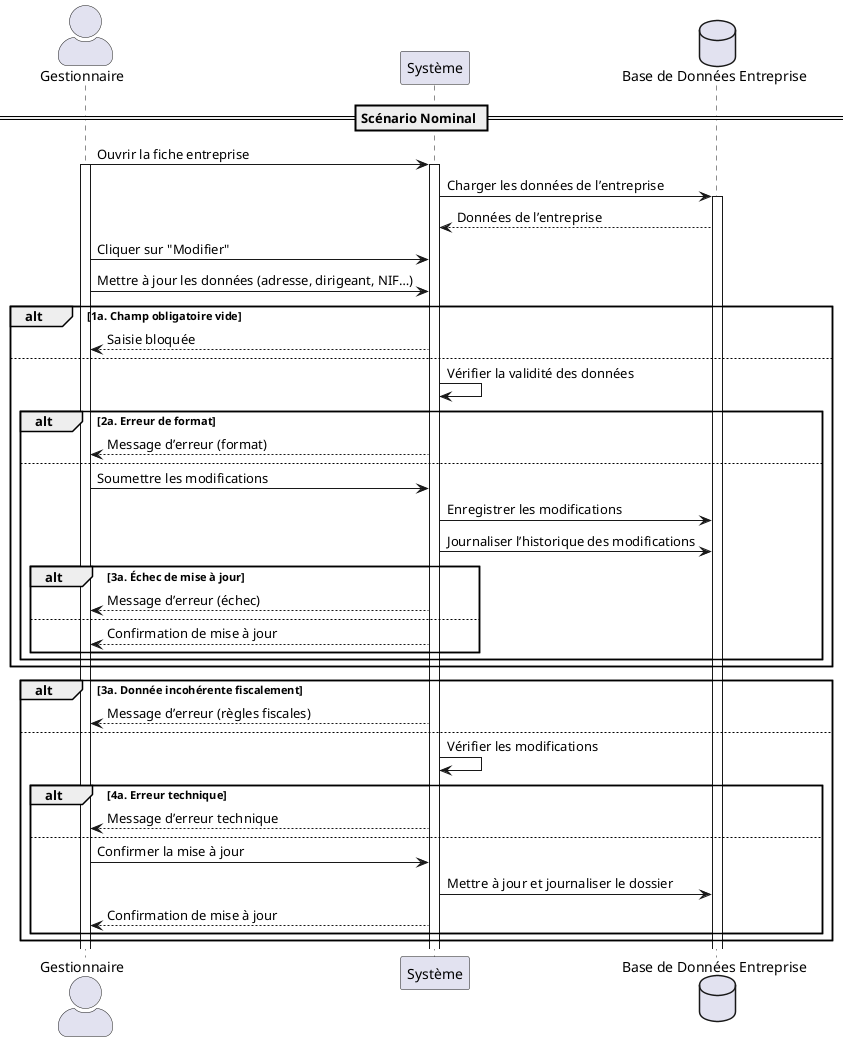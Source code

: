 @startuml UC016
skinparam actorStyle awesome

actor "Gestionnaire" as Gestionnaire
participant "Système" as System
database "Base de Données Entreprise" as BDE

== Scénario Nominal ==
Gestionnaire -> System : Ouvrir la fiche entreprise
activate Gestionnaire
activate System
System -> BDE : Charger les données de l’entreprise
activate BDE
BDE --> System : Données de l’entreprise
Gestionnaire -> System : Cliquer sur "Modifier"
Gestionnaire -> System : Mettre à jour les données (adresse, dirigeant, NIF…)
alt 1a. Champ obligatoire vide
    System --> Gestionnaire : Saisie bloquée
else
    System -> System : Vérifier la validité des données

    alt 2a. Erreur de format
        System --> Gestionnaire : Message d’erreur (format)
    else
        Gestionnaire -> System : Soumettre les modifications
        System -> BDE : Enregistrer les modifications
        System -> BDE : Journaliser l’historique des modifications

        alt 3a. Échec de mise à jour
            System --> Gestionnaire : Message d’erreur (échec)
        else
            System --> Gestionnaire : Confirmation de mise à jour
        end
    end
end
alt 3a. Donnée incohérente fiscalement
    System --> Gestionnaire : Message d’erreur (règles fiscales)
else
    System -> System : Vérifier les modifications

    alt 4a. Erreur technique
        System --> Gestionnaire : Message d’erreur technique
    else
        Gestionnaire -> System : Confirmer la mise à jour
        System -> BDE : Mettre à jour et journaliser le dossier
        System --> Gestionnaire : Confirmation de mise à jour
    end
end

@enduml
